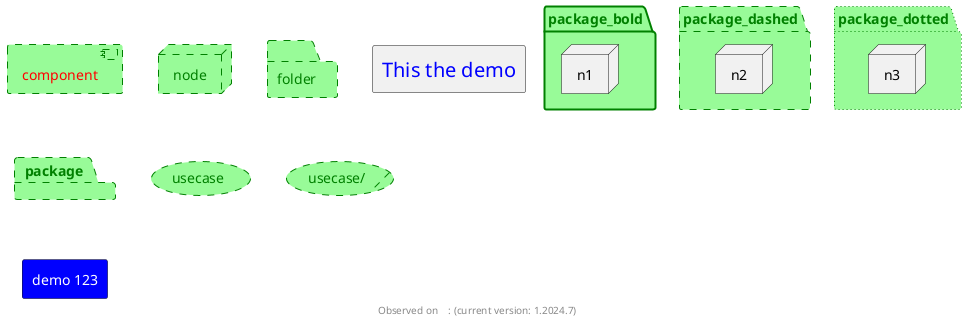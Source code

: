 @startuml


skinparam rectangle<<optional_stereotype>> {
        FontColor             Blue
'        FontName              verdana
        FontSize              20
        FontStyle             Red
        HeaderBackgroundColor Blue
}
hide stereotype

rectangle "This the demo" as abc11111 <<optional_stereotype>> {

}
component component #palegreen;line:green;line.dashed;text:red
node node           #palegreen;line:green;line.dashed;text:green
folder folder       #palegreen;line:green;line.dashed;text:green
package package     #palegreen;line:green;line.dashed;text:green
usecase usecase     #palegreen;line:green;line.dashed;text:green
usecase/ "usecase/" #palegreen;line:green;line.dashed;text:green
rectangle  "demo 123" as abc #blue;text:white


package package_bold   #palegreen;line:green;line.bold;text:green {
node n1
}
package package_dashed #palegreen;line:green;line.dashed;text:green {
node n2
}
package package_dotted #palegreen;line:green;line.dotted;text:green {
node n3
}

footer Observed on    : (current version: %version())

@enduml